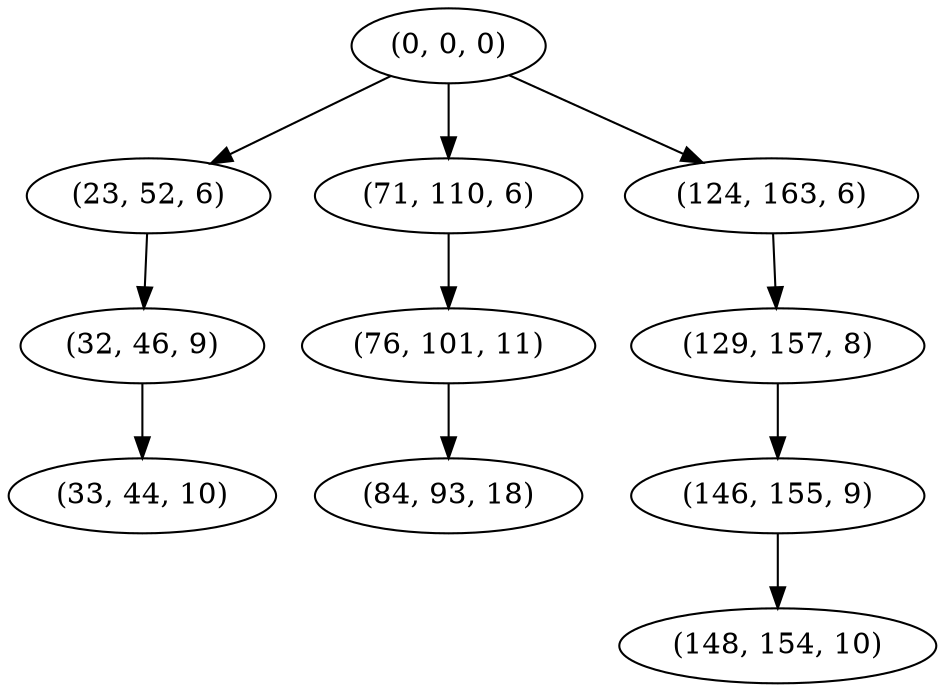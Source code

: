 digraph tree {
    "(0, 0, 0)";
    "(23, 52, 6)";
    "(32, 46, 9)";
    "(33, 44, 10)";
    "(71, 110, 6)";
    "(76, 101, 11)";
    "(84, 93, 18)";
    "(124, 163, 6)";
    "(129, 157, 8)";
    "(146, 155, 9)";
    "(148, 154, 10)";
    "(0, 0, 0)" -> "(23, 52, 6)";
    "(0, 0, 0)" -> "(71, 110, 6)";
    "(0, 0, 0)" -> "(124, 163, 6)";
    "(23, 52, 6)" -> "(32, 46, 9)";
    "(32, 46, 9)" -> "(33, 44, 10)";
    "(71, 110, 6)" -> "(76, 101, 11)";
    "(76, 101, 11)" -> "(84, 93, 18)";
    "(124, 163, 6)" -> "(129, 157, 8)";
    "(129, 157, 8)" -> "(146, 155, 9)";
    "(146, 155, 9)" -> "(148, 154, 10)";
}
